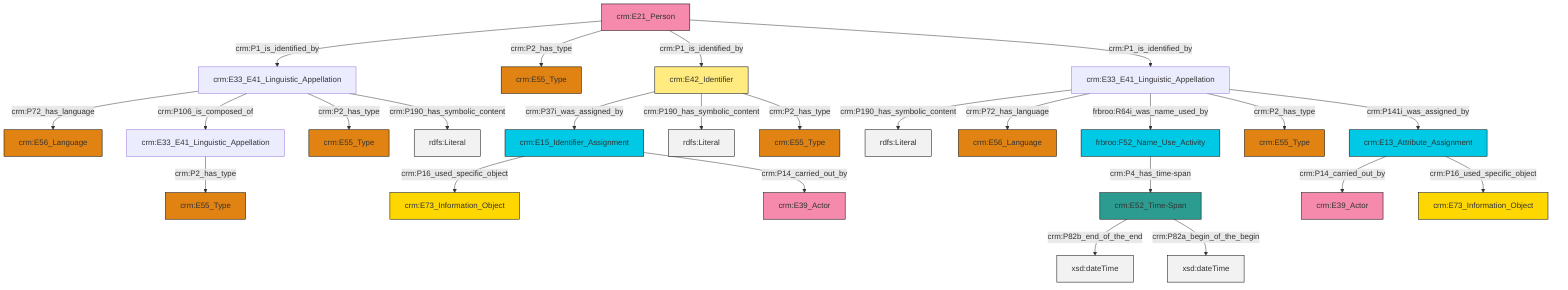 graph TD
classDef Literal fill:#f2f2f2,stroke:#000000;
classDef CRM_Entity fill:#FFFFFF,stroke:#000000;
classDef Temporal_Entity fill:#00C9E6, stroke:#000000;
classDef Type fill:#E18312, stroke:#000000;
classDef Time-Span fill:#2C9C91, stroke:#000000;
classDef Appellation fill:#FFEB7F, stroke:#000000;
classDef Place fill:#008836, stroke:#000000;
classDef Persistent_Item fill:#B266B2, stroke:#000000;
classDef Conceptual_Object fill:#FFD700, stroke:#000000;
classDef Physical_Thing fill:#D2B48C, stroke:#000000;
classDef Actor fill:#f58aad, stroke:#000000;
classDef PC_Classes fill:#4ce600, stroke:#000000;
classDef Multi fill:#cccccc,stroke:#000000;

2["crm:E33_E41_Linguistic_Appellation"]:::Default -->|crm:P72_has_language| 3["crm:E56_Language"]:::Type
4["crm:E33_E41_Linguistic_Appellation"]:::Default -->|crm:P190_has_symbolic_content| 5[rdfs:Literal]:::Literal
6["crm:E21_Person"]:::Actor -->|crm:P1_is_identified_by| 2["crm:E33_E41_Linguistic_Appellation"]:::Default
7["frbroo:F52_Name_Use_Activity"]:::Temporal_Entity -->|crm:P4_has_time-span| 8["crm:E52_Time-Span"]:::Time-Span
4["crm:E33_E41_Linguistic_Appellation"]:::Default -->|crm:P72_has_language| 9["crm:E56_Language"]:::Type
10["crm:E42_Identifier"]:::Appellation -->|crm:P37i_was_assigned_by| 11["crm:E15_Identifier_Assignment"]:::Temporal_Entity
4["crm:E33_E41_Linguistic_Appellation"]:::Default -->|frbroo:R64i_was_name_used_by| 7["frbroo:F52_Name_Use_Activity"]:::Temporal_Entity
4["crm:E33_E41_Linguistic_Appellation"]:::Default -->|crm:P2_has_type| 13["crm:E55_Type"]:::Type
11["crm:E15_Identifier_Assignment"]:::Temporal_Entity -->|crm:P16_used_specific_object| 14["crm:E73_Information_Object"]:::Conceptual_Object
10["crm:E42_Identifier"]:::Appellation -->|crm:P190_has_symbolic_content| 15[rdfs:Literal]:::Literal
10["crm:E42_Identifier"]:::Appellation -->|crm:P2_has_type| 16["crm:E55_Type"]:::Type
11["crm:E15_Identifier_Assignment"]:::Temporal_Entity -->|crm:P14_carried_out_by| 19["crm:E39_Actor"]:::Actor
6["crm:E21_Person"]:::Actor -->|crm:P2_has_type| 0["crm:E55_Type"]:::Type
2["crm:E33_E41_Linguistic_Appellation"]:::Default -->|crm:P106_is_composed_of| 17["crm:E33_E41_Linguistic_Appellation"]:::Default
2["crm:E33_E41_Linguistic_Appellation"]:::Default -->|crm:P2_has_type| 26["crm:E55_Type"]:::Type
8["crm:E52_Time-Span"]:::Time-Span -->|crm:P82b_end_of_the_end| 28[xsd:dateTime]:::Literal
23["crm:E13_Attribute_Assignment"]:::Temporal_Entity -->|crm:P14_carried_out_by| 20["crm:E39_Actor"]:::Actor
2["crm:E33_E41_Linguistic_Appellation"]:::Default -->|crm:P190_has_symbolic_content| 32[rdfs:Literal]:::Literal
17["crm:E33_E41_Linguistic_Appellation"]:::Default -->|crm:P2_has_type| 29["crm:E55_Type"]:::Type
4["crm:E33_E41_Linguistic_Appellation"]:::Default -->|crm:P141i_was_assigned_by| 23["crm:E13_Attribute_Assignment"]:::Temporal_Entity
6["crm:E21_Person"]:::Actor -->|crm:P1_is_identified_by| 10["crm:E42_Identifier"]:::Appellation
8["crm:E52_Time-Span"]:::Time-Span -->|crm:P82a_begin_of_the_begin| 44[xsd:dateTime]:::Literal
23["crm:E13_Attribute_Assignment"]:::Temporal_Entity -->|crm:P16_used_specific_object| 33["crm:E73_Information_Object"]:::Conceptual_Object
6["crm:E21_Person"]:::Actor -->|crm:P1_is_identified_by| 4["crm:E33_E41_Linguistic_Appellation"]:::Default